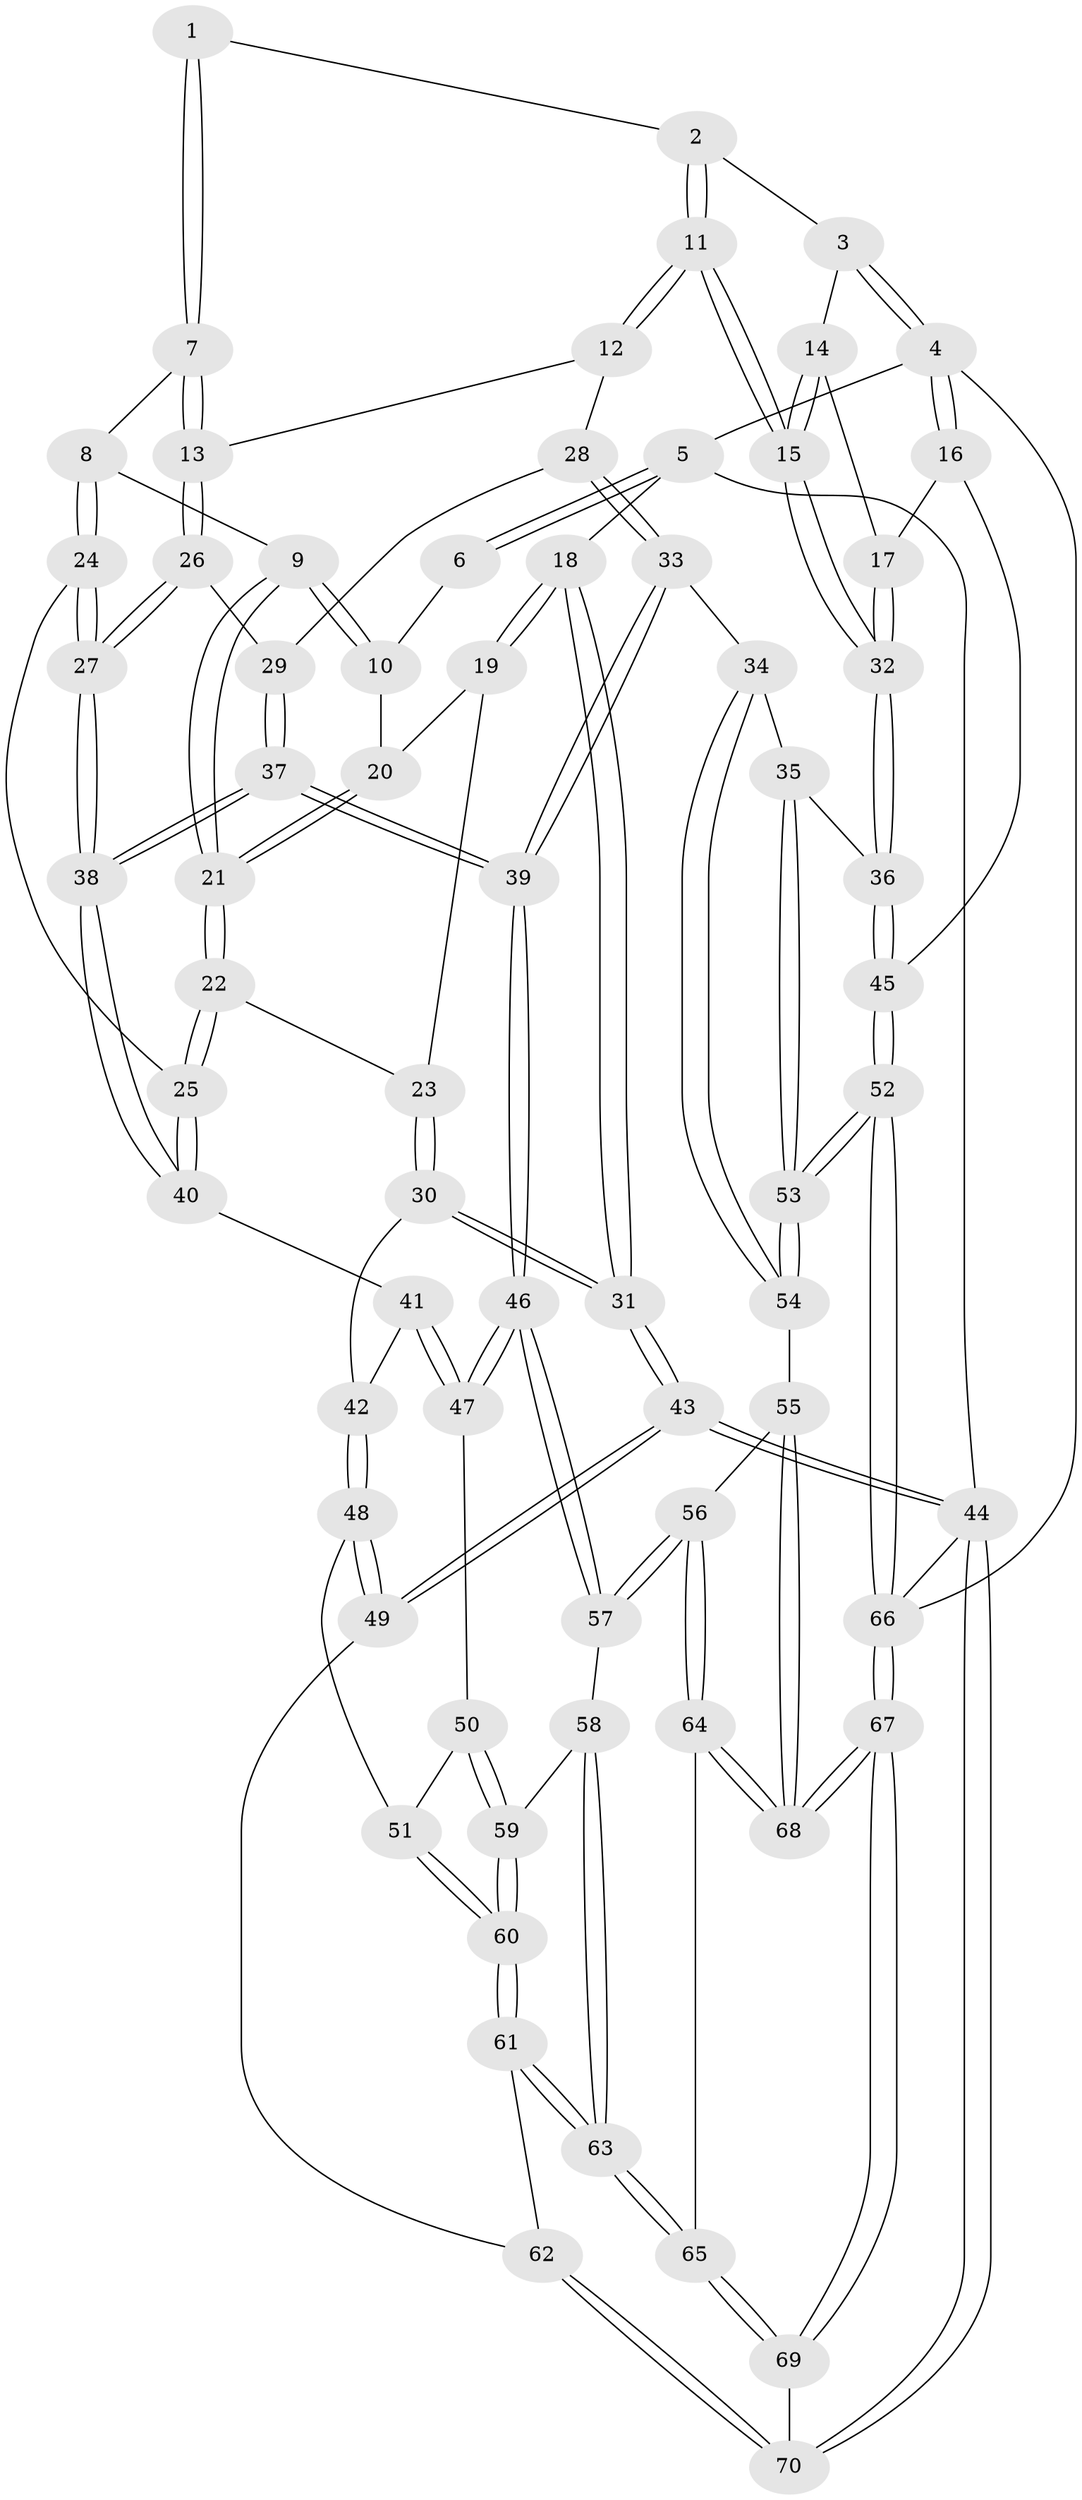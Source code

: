 // Generated by graph-tools (version 1.1) at 2025/11/02/27/25 16:11:52]
// undirected, 70 vertices, 172 edges
graph export_dot {
graph [start="1"]
  node [color=gray90,style=filled];
  1 [pos="+0.47199664030410493+0"];
  2 [pos="+0.6291541269663646+0"];
  3 [pos="+1+0"];
  4 [pos="+1+0"];
  5 [pos="+0+0"];
  6 [pos="+0.44675929545695303+0"];
  7 [pos="+0.40403301361366684+0.22438883798006584"];
  8 [pos="+0.4038413093612742+0.22447029184459544"];
  9 [pos="+0.3163975487836676+0.2107918428001085"];
  10 [pos="+0.21207175808526946+0.1508703230024914"];
  11 [pos="+0.6893622957882733+0.285517855885147"];
  12 [pos="+0.4888358466847843+0.27234487309801153"];
  13 [pos="+0.46376898059614113+0.264773682314931"];
  14 [pos="+0.8773998833903986+0.15730276026611403"];
  15 [pos="+0.7064394333480056+0.30652944919283"];
  16 [pos="+1+0.2623841309936542"];
  17 [pos="+1+0.2845261867435573"];
  18 [pos="+0+0"];
  19 [pos="+0.11821725058076218+0.13265284899972057"];
  20 [pos="+0.19734518226780984+0.15197993886717437"];
  21 [pos="+0.2177521195305988+0.31088310678042474"];
  22 [pos="+0.20792950651710873+0.34188808588553693"];
  23 [pos="+0.17389852100290135+0.3303211780493878"];
  24 [pos="+0.34921325333728265+0.3157092047554683"];
  25 [pos="+0.21270275546932826+0.34866121246656484"];
  26 [pos="+0.442353649411018+0.351042523039845"];
  27 [pos="+0.3655384285954317+0.4540547171103746"];
  28 [pos="+0.4948348315561363+0.39392620314632587"];
  29 [pos="+0.4680648453150287+0.4045373464788718"];
  30 [pos="+0+0.3311910235600546"];
  31 [pos="+0+0.289486503156869"];
  32 [pos="+0.7438661497290483+0.40150845074376895"];
  33 [pos="+0.624965829365414+0.46635804875797754"];
  34 [pos="+0.7199685882279788+0.45998977121266355"];
  35 [pos="+0.7203874376508543+0.45962875701584205"];
  36 [pos="+0.7412857720392929+0.43618512952743776"];
  37 [pos="+0.3766011272817199+0.51958422918466"];
  38 [pos="+0.36054115384637764+0.49701501191798947"];
  39 [pos="+0.38306330727060595+0.5339709107210394"];
  40 [pos="+0.2241145077309006+0.4373135038523777"];
  41 [pos="+0.18348125941920104+0.4651419019604731"];
  42 [pos="+0.09755902693907345+0.4940168625249136"];
  43 [pos="+0+0.7841453724956304"];
  44 [pos="+0+1"];
  45 [pos="+1+0.6639616935837801"];
  46 [pos="+0.3787532613713616+0.573956939713864"];
  47 [pos="+0.2208468844238507+0.5950292179984618"];
  48 [pos="+0.09996181605684633+0.6204273350718539"];
  49 [pos="+0+0.7552994572668768"];
  50 [pos="+0.16755358795433994+0.6302753001229042"];
  51 [pos="+0.13678991375757005+0.634378952727793"];
  52 [pos="+1+1"];
  53 [pos="+0.843582102498807+0.7633259895794783"];
  54 [pos="+0.6464924421867319+0.6396674591283483"];
  55 [pos="+0.6083754703704624+0.6852424724834145"];
  56 [pos="+0.5160150409447796+0.705032815593158"];
  57 [pos="+0.38710379595981137+0.6070150550826952"];
  58 [pos="+0.30367997263982155+0.7200041300104416"];
  59 [pos="+0.2866054063177084+0.7197105903275203"];
  60 [pos="+0.17704953435933174+0.7650817159722801"];
  61 [pos="+0.14740658393679829+0.819729067895803"];
  62 [pos="+0.13268869232888986+0.8256324895219475"];
  63 [pos="+0.35122441826636963+0.9090808194746651"];
  64 [pos="+0.48206212859239805+0.8052604934566051"];
  65 [pos="+0.3610881305580103+0.9220756915854434"];
  66 [pos="+1+1"];
  67 [pos="+0.951822083646326+1"];
  68 [pos="+0.7822567092522217+1"];
  69 [pos="+0.3665719838208426+1"];
  70 [pos="+0.11961294065475851+1"];
  1 -- 2;
  1 -- 7;
  1 -- 7;
  2 -- 3;
  2 -- 11;
  2 -- 11;
  3 -- 4;
  3 -- 4;
  3 -- 14;
  4 -- 5;
  4 -- 16;
  4 -- 16;
  4 -- 66;
  5 -- 6;
  5 -- 6;
  5 -- 18;
  5 -- 44;
  6 -- 10;
  7 -- 8;
  7 -- 13;
  7 -- 13;
  8 -- 9;
  8 -- 24;
  8 -- 24;
  9 -- 10;
  9 -- 10;
  9 -- 21;
  9 -- 21;
  10 -- 20;
  11 -- 12;
  11 -- 12;
  11 -- 15;
  11 -- 15;
  12 -- 13;
  12 -- 28;
  13 -- 26;
  13 -- 26;
  14 -- 15;
  14 -- 15;
  14 -- 17;
  15 -- 32;
  15 -- 32;
  16 -- 17;
  16 -- 45;
  17 -- 32;
  17 -- 32;
  18 -- 19;
  18 -- 19;
  18 -- 31;
  18 -- 31;
  19 -- 20;
  19 -- 23;
  20 -- 21;
  20 -- 21;
  21 -- 22;
  21 -- 22;
  22 -- 23;
  22 -- 25;
  22 -- 25;
  23 -- 30;
  23 -- 30;
  24 -- 25;
  24 -- 27;
  24 -- 27;
  25 -- 40;
  25 -- 40;
  26 -- 27;
  26 -- 27;
  26 -- 29;
  27 -- 38;
  27 -- 38;
  28 -- 29;
  28 -- 33;
  28 -- 33;
  29 -- 37;
  29 -- 37;
  30 -- 31;
  30 -- 31;
  30 -- 42;
  31 -- 43;
  31 -- 43;
  32 -- 36;
  32 -- 36;
  33 -- 34;
  33 -- 39;
  33 -- 39;
  34 -- 35;
  34 -- 54;
  34 -- 54;
  35 -- 36;
  35 -- 53;
  35 -- 53;
  36 -- 45;
  36 -- 45;
  37 -- 38;
  37 -- 38;
  37 -- 39;
  37 -- 39;
  38 -- 40;
  38 -- 40;
  39 -- 46;
  39 -- 46;
  40 -- 41;
  41 -- 42;
  41 -- 47;
  41 -- 47;
  42 -- 48;
  42 -- 48;
  43 -- 44;
  43 -- 44;
  43 -- 49;
  43 -- 49;
  44 -- 70;
  44 -- 70;
  44 -- 66;
  45 -- 52;
  45 -- 52;
  46 -- 47;
  46 -- 47;
  46 -- 57;
  46 -- 57;
  47 -- 50;
  48 -- 49;
  48 -- 49;
  48 -- 51;
  49 -- 62;
  50 -- 51;
  50 -- 59;
  50 -- 59;
  51 -- 60;
  51 -- 60;
  52 -- 53;
  52 -- 53;
  52 -- 66;
  52 -- 66;
  53 -- 54;
  53 -- 54;
  54 -- 55;
  55 -- 56;
  55 -- 68;
  55 -- 68;
  56 -- 57;
  56 -- 57;
  56 -- 64;
  56 -- 64;
  57 -- 58;
  58 -- 59;
  58 -- 63;
  58 -- 63;
  59 -- 60;
  59 -- 60;
  60 -- 61;
  60 -- 61;
  61 -- 62;
  61 -- 63;
  61 -- 63;
  62 -- 70;
  62 -- 70;
  63 -- 65;
  63 -- 65;
  64 -- 65;
  64 -- 68;
  64 -- 68;
  65 -- 69;
  65 -- 69;
  66 -- 67;
  66 -- 67;
  67 -- 68;
  67 -- 68;
  67 -- 69;
  67 -- 69;
  69 -- 70;
}
